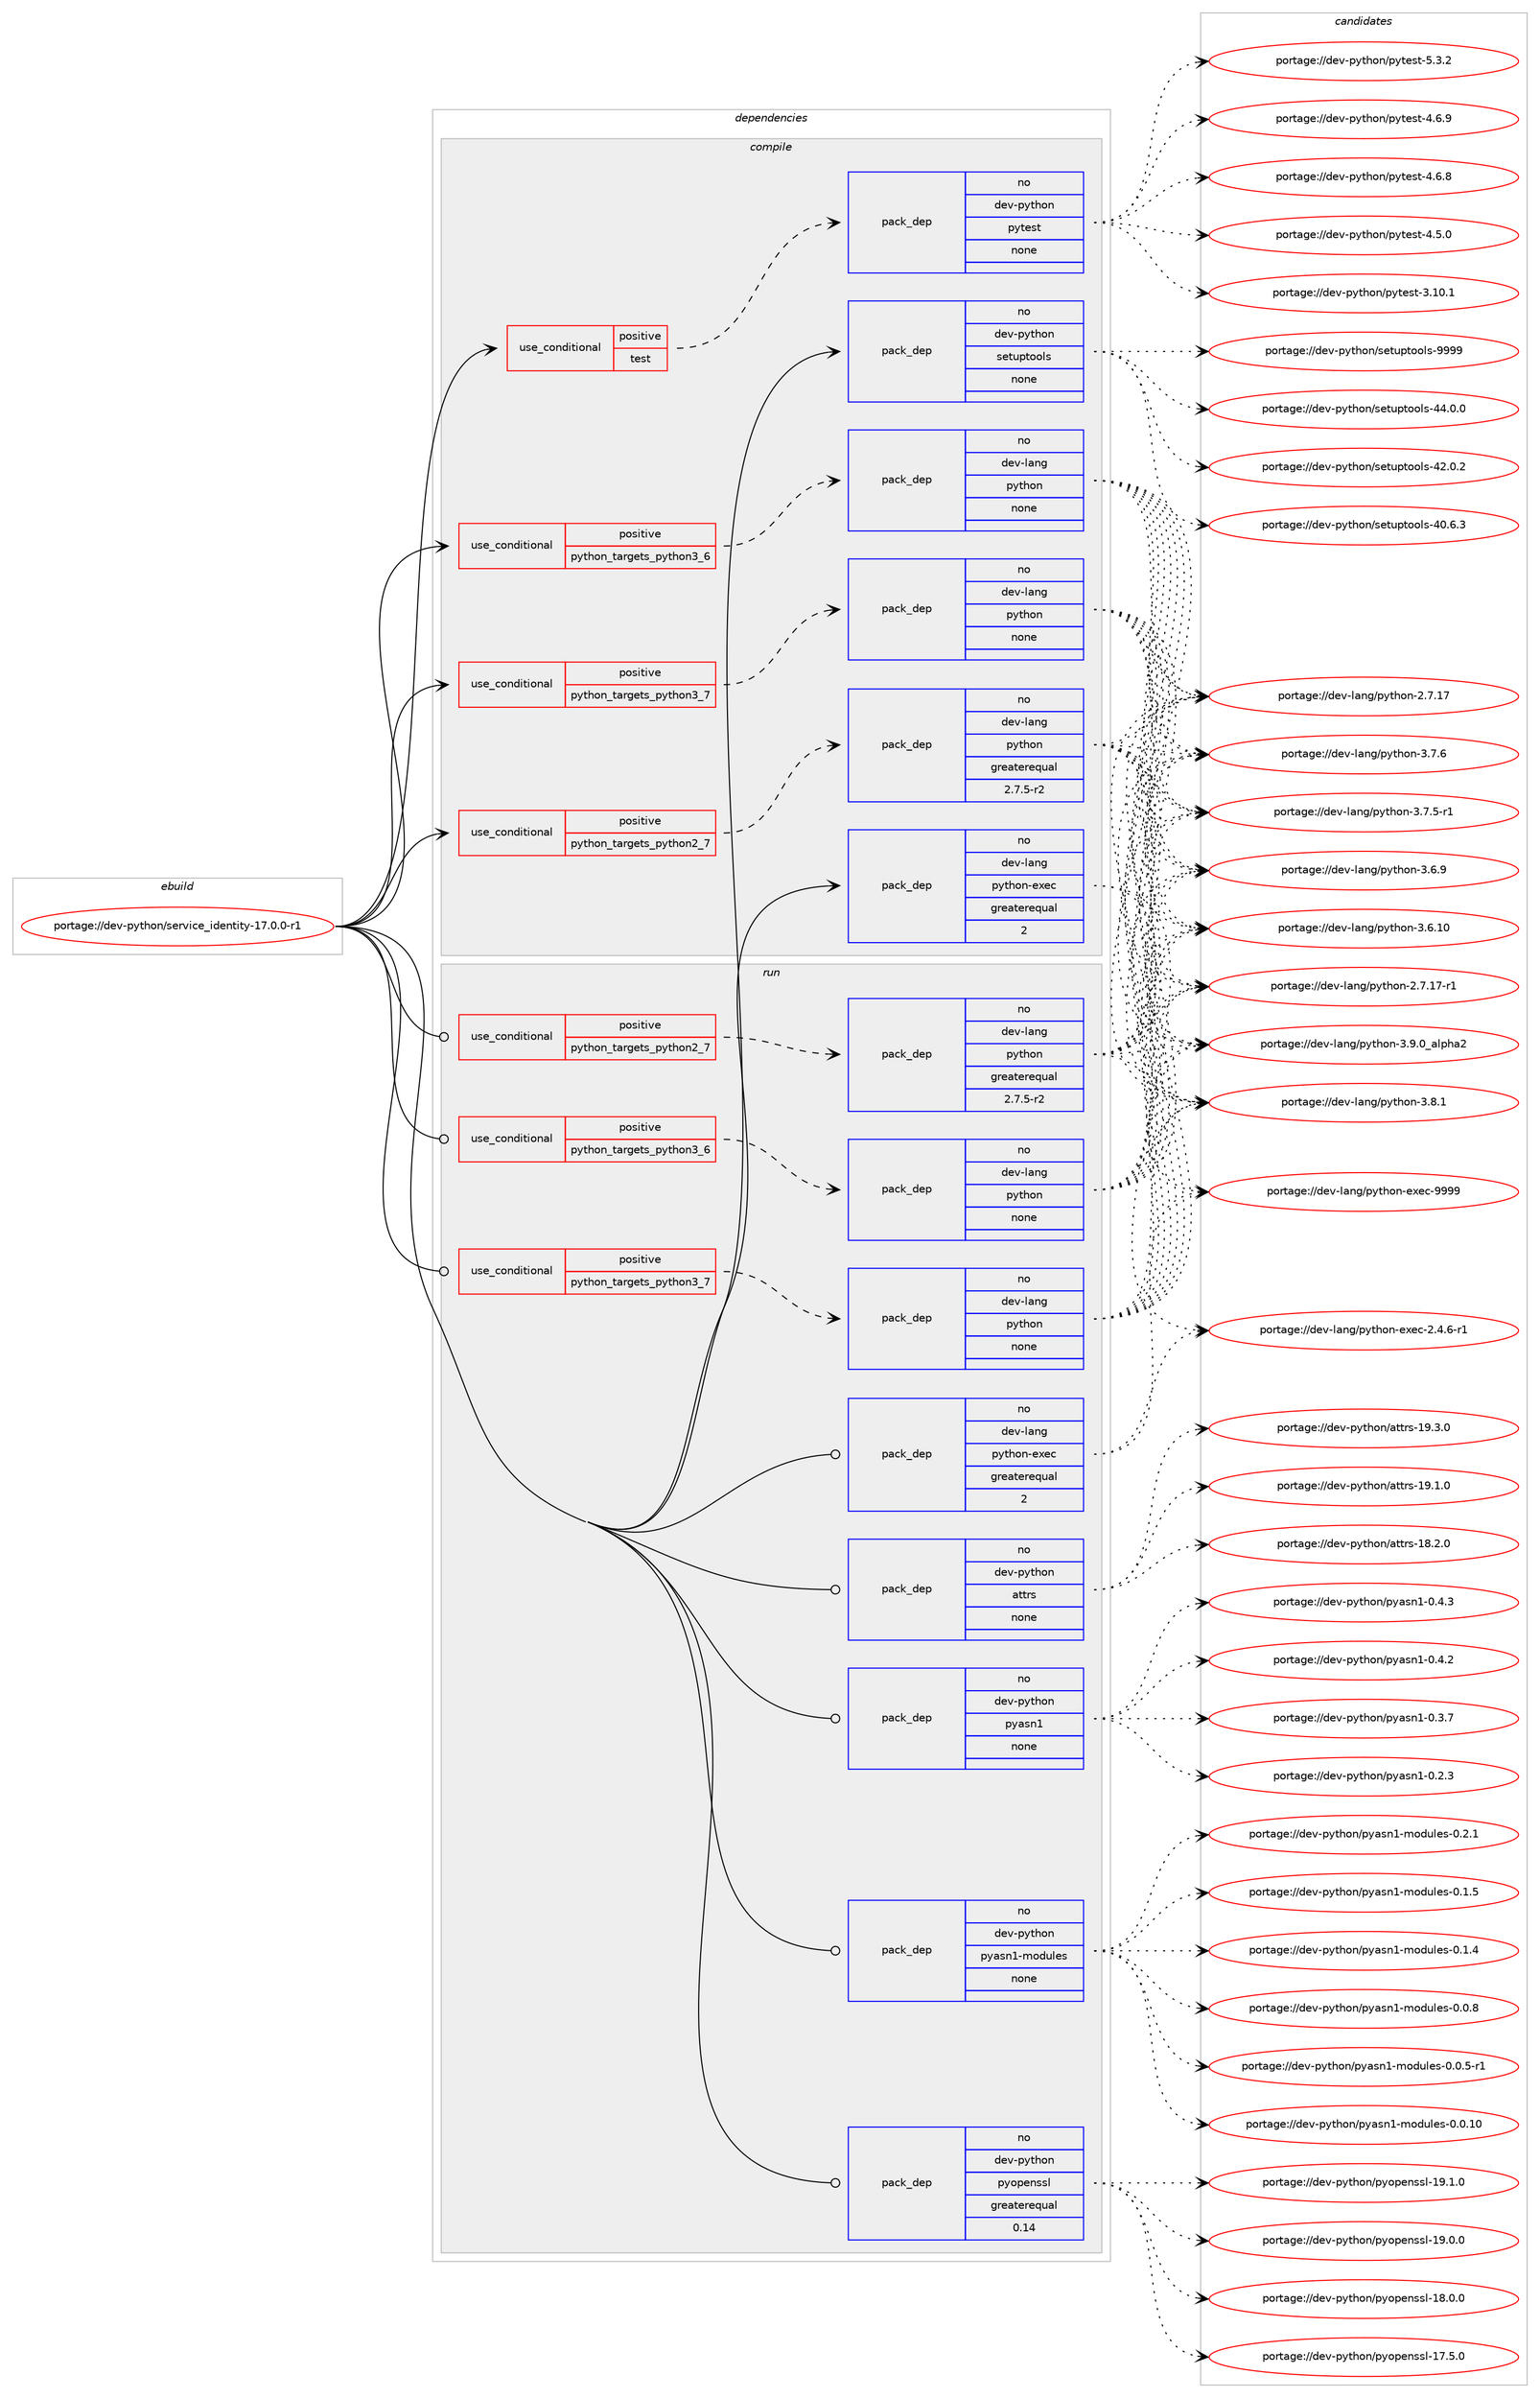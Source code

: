 digraph prolog {

# *************
# Graph options
# *************

newrank=true;
concentrate=true;
compound=true;
graph [rankdir=LR,fontname=Helvetica,fontsize=10,ranksep=1.5];#, ranksep=2.5, nodesep=0.2];
edge  [arrowhead=vee];
node  [fontname=Helvetica,fontsize=10];

# **********
# The ebuild
# **********

subgraph cluster_leftcol {
color=gray;
label=<<i>ebuild</i>>;
id [label="portage://dev-python/service_identity-17.0.0-r1", color=red, width=4, href="../dev-python/service_identity-17.0.0-r1.svg"];
}

# ****************
# The dependencies
# ****************

subgraph cluster_midcol {
color=gray;
label=<<i>dependencies</i>>;
subgraph cluster_compile {
fillcolor="#eeeeee";
style=filled;
label=<<i>compile</i>>;
subgraph cond106167 {
dependency426375 [label=<<TABLE BORDER="0" CELLBORDER="1" CELLSPACING="0" CELLPADDING="4"><TR><TD ROWSPAN="3" CELLPADDING="10">use_conditional</TD></TR><TR><TD>positive</TD></TR><TR><TD>python_targets_python2_7</TD></TR></TABLE>>, shape=none, color=red];
subgraph pack315310 {
dependency426376 [label=<<TABLE BORDER="0" CELLBORDER="1" CELLSPACING="0" CELLPADDING="4" WIDTH="220"><TR><TD ROWSPAN="6" CELLPADDING="30">pack_dep</TD></TR><TR><TD WIDTH="110">no</TD></TR><TR><TD>dev-lang</TD></TR><TR><TD>python</TD></TR><TR><TD>greaterequal</TD></TR><TR><TD>2.7.5-r2</TD></TR></TABLE>>, shape=none, color=blue];
}
dependency426375:e -> dependency426376:w [weight=20,style="dashed",arrowhead="vee"];
}
id:e -> dependency426375:w [weight=20,style="solid",arrowhead="vee"];
subgraph cond106168 {
dependency426377 [label=<<TABLE BORDER="0" CELLBORDER="1" CELLSPACING="0" CELLPADDING="4"><TR><TD ROWSPAN="3" CELLPADDING="10">use_conditional</TD></TR><TR><TD>positive</TD></TR><TR><TD>python_targets_python3_6</TD></TR></TABLE>>, shape=none, color=red];
subgraph pack315311 {
dependency426378 [label=<<TABLE BORDER="0" CELLBORDER="1" CELLSPACING="0" CELLPADDING="4" WIDTH="220"><TR><TD ROWSPAN="6" CELLPADDING="30">pack_dep</TD></TR><TR><TD WIDTH="110">no</TD></TR><TR><TD>dev-lang</TD></TR><TR><TD>python</TD></TR><TR><TD>none</TD></TR><TR><TD></TD></TR></TABLE>>, shape=none, color=blue];
}
dependency426377:e -> dependency426378:w [weight=20,style="dashed",arrowhead="vee"];
}
id:e -> dependency426377:w [weight=20,style="solid",arrowhead="vee"];
subgraph cond106169 {
dependency426379 [label=<<TABLE BORDER="0" CELLBORDER="1" CELLSPACING="0" CELLPADDING="4"><TR><TD ROWSPAN="3" CELLPADDING="10">use_conditional</TD></TR><TR><TD>positive</TD></TR><TR><TD>python_targets_python3_7</TD></TR></TABLE>>, shape=none, color=red];
subgraph pack315312 {
dependency426380 [label=<<TABLE BORDER="0" CELLBORDER="1" CELLSPACING="0" CELLPADDING="4" WIDTH="220"><TR><TD ROWSPAN="6" CELLPADDING="30">pack_dep</TD></TR><TR><TD WIDTH="110">no</TD></TR><TR><TD>dev-lang</TD></TR><TR><TD>python</TD></TR><TR><TD>none</TD></TR><TR><TD></TD></TR></TABLE>>, shape=none, color=blue];
}
dependency426379:e -> dependency426380:w [weight=20,style="dashed",arrowhead="vee"];
}
id:e -> dependency426379:w [weight=20,style="solid",arrowhead="vee"];
subgraph cond106170 {
dependency426381 [label=<<TABLE BORDER="0" CELLBORDER="1" CELLSPACING="0" CELLPADDING="4"><TR><TD ROWSPAN="3" CELLPADDING="10">use_conditional</TD></TR><TR><TD>positive</TD></TR><TR><TD>test</TD></TR></TABLE>>, shape=none, color=red];
subgraph pack315313 {
dependency426382 [label=<<TABLE BORDER="0" CELLBORDER="1" CELLSPACING="0" CELLPADDING="4" WIDTH="220"><TR><TD ROWSPAN="6" CELLPADDING="30">pack_dep</TD></TR><TR><TD WIDTH="110">no</TD></TR><TR><TD>dev-python</TD></TR><TR><TD>pytest</TD></TR><TR><TD>none</TD></TR><TR><TD></TD></TR></TABLE>>, shape=none, color=blue];
}
dependency426381:e -> dependency426382:w [weight=20,style="dashed",arrowhead="vee"];
}
id:e -> dependency426381:w [weight=20,style="solid",arrowhead="vee"];
subgraph pack315314 {
dependency426383 [label=<<TABLE BORDER="0" CELLBORDER="1" CELLSPACING="0" CELLPADDING="4" WIDTH="220"><TR><TD ROWSPAN="6" CELLPADDING="30">pack_dep</TD></TR><TR><TD WIDTH="110">no</TD></TR><TR><TD>dev-lang</TD></TR><TR><TD>python-exec</TD></TR><TR><TD>greaterequal</TD></TR><TR><TD>2</TD></TR></TABLE>>, shape=none, color=blue];
}
id:e -> dependency426383:w [weight=20,style="solid",arrowhead="vee"];
subgraph pack315315 {
dependency426384 [label=<<TABLE BORDER="0" CELLBORDER="1" CELLSPACING="0" CELLPADDING="4" WIDTH="220"><TR><TD ROWSPAN="6" CELLPADDING="30">pack_dep</TD></TR><TR><TD WIDTH="110">no</TD></TR><TR><TD>dev-python</TD></TR><TR><TD>setuptools</TD></TR><TR><TD>none</TD></TR><TR><TD></TD></TR></TABLE>>, shape=none, color=blue];
}
id:e -> dependency426384:w [weight=20,style="solid",arrowhead="vee"];
}
subgraph cluster_compileandrun {
fillcolor="#eeeeee";
style=filled;
label=<<i>compile and run</i>>;
}
subgraph cluster_run {
fillcolor="#eeeeee";
style=filled;
label=<<i>run</i>>;
subgraph cond106171 {
dependency426385 [label=<<TABLE BORDER="0" CELLBORDER="1" CELLSPACING="0" CELLPADDING="4"><TR><TD ROWSPAN="3" CELLPADDING="10">use_conditional</TD></TR><TR><TD>positive</TD></TR><TR><TD>python_targets_python2_7</TD></TR></TABLE>>, shape=none, color=red];
subgraph pack315316 {
dependency426386 [label=<<TABLE BORDER="0" CELLBORDER="1" CELLSPACING="0" CELLPADDING="4" WIDTH="220"><TR><TD ROWSPAN="6" CELLPADDING="30">pack_dep</TD></TR><TR><TD WIDTH="110">no</TD></TR><TR><TD>dev-lang</TD></TR><TR><TD>python</TD></TR><TR><TD>greaterequal</TD></TR><TR><TD>2.7.5-r2</TD></TR></TABLE>>, shape=none, color=blue];
}
dependency426385:e -> dependency426386:w [weight=20,style="dashed",arrowhead="vee"];
}
id:e -> dependency426385:w [weight=20,style="solid",arrowhead="odot"];
subgraph cond106172 {
dependency426387 [label=<<TABLE BORDER="0" CELLBORDER="1" CELLSPACING="0" CELLPADDING="4"><TR><TD ROWSPAN="3" CELLPADDING="10">use_conditional</TD></TR><TR><TD>positive</TD></TR><TR><TD>python_targets_python3_6</TD></TR></TABLE>>, shape=none, color=red];
subgraph pack315317 {
dependency426388 [label=<<TABLE BORDER="0" CELLBORDER="1" CELLSPACING="0" CELLPADDING="4" WIDTH="220"><TR><TD ROWSPAN="6" CELLPADDING="30">pack_dep</TD></TR><TR><TD WIDTH="110">no</TD></TR><TR><TD>dev-lang</TD></TR><TR><TD>python</TD></TR><TR><TD>none</TD></TR><TR><TD></TD></TR></TABLE>>, shape=none, color=blue];
}
dependency426387:e -> dependency426388:w [weight=20,style="dashed",arrowhead="vee"];
}
id:e -> dependency426387:w [weight=20,style="solid",arrowhead="odot"];
subgraph cond106173 {
dependency426389 [label=<<TABLE BORDER="0" CELLBORDER="1" CELLSPACING="0" CELLPADDING="4"><TR><TD ROWSPAN="3" CELLPADDING="10">use_conditional</TD></TR><TR><TD>positive</TD></TR><TR><TD>python_targets_python3_7</TD></TR></TABLE>>, shape=none, color=red];
subgraph pack315318 {
dependency426390 [label=<<TABLE BORDER="0" CELLBORDER="1" CELLSPACING="0" CELLPADDING="4" WIDTH="220"><TR><TD ROWSPAN="6" CELLPADDING="30">pack_dep</TD></TR><TR><TD WIDTH="110">no</TD></TR><TR><TD>dev-lang</TD></TR><TR><TD>python</TD></TR><TR><TD>none</TD></TR><TR><TD></TD></TR></TABLE>>, shape=none, color=blue];
}
dependency426389:e -> dependency426390:w [weight=20,style="dashed",arrowhead="vee"];
}
id:e -> dependency426389:w [weight=20,style="solid",arrowhead="odot"];
subgraph pack315319 {
dependency426391 [label=<<TABLE BORDER="0" CELLBORDER="1" CELLSPACING="0" CELLPADDING="4" WIDTH="220"><TR><TD ROWSPAN="6" CELLPADDING="30">pack_dep</TD></TR><TR><TD WIDTH="110">no</TD></TR><TR><TD>dev-lang</TD></TR><TR><TD>python-exec</TD></TR><TR><TD>greaterequal</TD></TR><TR><TD>2</TD></TR></TABLE>>, shape=none, color=blue];
}
id:e -> dependency426391:w [weight=20,style="solid",arrowhead="odot"];
subgraph pack315320 {
dependency426392 [label=<<TABLE BORDER="0" CELLBORDER="1" CELLSPACING="0" CELLPADDING="4" WIDTH="220"><TR><TD ROWSPAN="6" CELLPADDING="30">pack_dep</TD></TR><TR><TD WIDTH="110">no</TD></TR><TR><TD>dev-python</TD></TR><TR><TD>attrs</TD></TR><TR><TD>none</TD></TR><TR><TD></TD></TR></TABLE>>, shape=none, color=blue];
}
id:e -> dependency426392:w [weight=20,style="solid",arrowhead="odot"];
subgraph pack315321 {
dependency426393 [label=<<TABLE BORDER="0" CELLBORDER="1" CELLSPACING="0" CELLPADDING="4" WIDTH="220"><TR><TD ROWSPAN="6" CELLPADDING="30">pack_dep</TD></TR><TR><TD WIDTH="110">no</TD></TR><TR><TD>dev-python</TD></TR><TR><TD>pyasn1</TD></TR><TR><TD>none</TD></TR><TR><TD></TD></TR></TABLE>>, shape=none, color=blue];
}
id:e -> dependency426393:w [weight=20,style="solid",arrowhead="odot"];
subgraph pack315322 {
dependency426394 [label=<<TABLE BORDER="0" CELLBORDER="1" CELLSPACING="0" CELLPADDING="4" WIDTH="220"><TR><TD ROWSPAN="6" CELLPADDING="30">pack_dep</TD></TR><TR><TD WIDTH="110">no</TD></TR><TR><TD>dev-python</TD></TR><TR><TD>pyasn1-modules</TD></TR><TR><TD>none</TD></TR><TR><TD></TD></TR></TABLE>>, shape=none, color=blue];
}
id:e -> dependency426394:w [weight=20,style="solid",arrowhead="odot"];
subgraph pack315323 {
dependency426395 [label=<<TABLE BORDER="0" CELLBORDER="1" CELLSPACING="0" CELLPADDING="4" WIDTH="220"><TR><TD ROWSPAN="6" CELLPADDING="30">pack_dep</TD></TR><TR><TD WIDTH="110">no</TD></TR><TR><TD>dev-python</TD></TR><TR><TD>pyopenssl</TD></TR><TR><TD>greaterequal</TD></TR><TR><TD>0.14</TD></TR></TABLE>>, shape=none, color=blue];
}
id:e -> dependency426395:w [weight=20,style="solid",arrowhead="odot"];
}
}

# **************
# The candidates
# **************

subgraph cluster_choices {
rank=same;
color=gray;
label=<<i>candidates</i>>;

subgraph choice315310 {
color=black;
nodesep=1;
choice10010111845108971101034711212111610411111045514657464895971081121049750 [label="portage://dev-lang/python-3.9.0_alpha2", color=red, width=4,href="../dev-lang/python-3.9.0_alpha2.svg"];
choice100101118451089711010347112121116104111110455146564649 [label="portage://dev-lang/python-3.8.1", color=red, width=4,href="../dev-lang/python-3.8.1.svg"];
choice100101118451089711010347112121116104111110455146554654 [label="portage://dev-lang/python-3.7.6", color=red, width=4,href="../dev-lang/python-3.7.6.svg"];
choice1001011184510897110103471121211161041111104551465546534511449 [label="portage://dev-lang/python-3.7.5-r1", color=red, width=4,href="../dev-lang/python-3.7.5-r1.svg"];
choice100101118451089711010347112121116104111110455146544657 [label="portage://dev-lang/python-3.6.9", color=red, width=4,href="../dev-lang/python-3.6.9.svg"];
choice10010111845108971101034711212111610411111045514654464948 [label="portage://dev-lang/python-3.6.10", color=red, width=4,href="../dev-lang/python-3.6.10.svg"];
choice100101118451089711010347112121116104111110455046554649554511449 [label="portage://dev-lang/python-2.7.17-r1", color=red, width=4,href="../dev-lang/python-2.7.17-r1.svg"];
choice10010111845108971101034711212111610411111045504655464955 [label="portage://dev-lang/python-2.7.17", color=red, width=4,href="../dev-lang/python-2.7.17.svg"];
dependency426376:e -> choice10010111845108971101034711212111610411111045514657464895971081121049750:w [style=dotted,weight="100"];
dependency426376:e -> choice100101118451089711010347112121116104111110455146564649:w [style=dotted,weight="100"];
dependency426376:e -> choice100101118451089711010347112121116104111110455146554654:w [style=dotted,weight="100"];
dependency426376:e -> choice1001011184510897110103471121211161041111104551465546534511449:w [style=dotted,weight="100"];
dependency426376:e -> choice100101118451089711010347112121116104111110455146544657:w [style=dotted,weight="100"];
dependency426376:e -> choice10010111845108971101034711212111610411111045514654464948:w [style=dotted,weight="100"];
dependency426376:e -> choice100101118451089711010347112121116104111110455046554649554511449:w [style=dotted,weight="100"];
dependency426376:e -> choice10010111845108971101034711212111610411111045504655464955:w [style=dotted,weight="100"];
}
subgraph choice315311 {
color=black;
nodesep=1;
choice10010111845108971101034711212111610411111045514657464895971081121049750 [label="portage://dev-lang/python-3.9.0_alpha2", color=red, width=4,href="../dev-lang/python-3.9.0_alpha2.svg"];
choice100101118451089711010347112121116104111110455146564649 [label="portage://dev-lang/python-3.8.1", color=red, width=4,href="../dev-lang/python-3.8.1.svg"];
choice100101118451089711010347112121116104111110455146554654 [label="portage://dev-lang/python-3.7.6", color=red, width=4,href="../dev-lang/python-3.7.6.svg"];
choice1001011184510897110103471121211161041111104551465546534511449 [label="portage://dev-lang/python-3.7.5-r1", color=red, width=4,href="../dev-lang/python-3.7.5-r1.svg"];
choice100101118451089711010347112121116104111110455146544657 [label="portage://dev-lang/python-3.6.9", color=red, width=4,href="../dev-lang/python-3.6.9.svg"];
choice10010111845108971101034711212111610411111045514654464948 [label="portage://dev-lang/python-3.6.10", color=red, width=4,href="../dev-lang/python-3.6.10.svg"];
choice100101118451089711010347112121116104111110455046554649554511449 [label="portage://dev-lang/python-2.7.17-r1", color=red, width=4,href="../dev-lang/python-2.7.17-r1.svg"];
choice10010111845108971101034711212111610411111045504655464955 [label="portage://dev-lang/python-2.7.17", color=red, width=4,href="../dev-lang/python-2.7.17.svg"];
dependency426378:e -> choice10010111845108971101034711212111610411111045514657464895971081121049750:w [style=dotted,weight="100"];
dependency426378:e -> choice100101118451089711010347112121116104111110455146564649:w [style=dotted,weight="100"];
dependency426378:e -> choice100101118451089711010347112121116104111110455146554654:w [style=dotted,weight="100"];
dependency426378:e -> choice1001011184510897110103471121211161041111104551465546534511449:w [style=dotted,weight="100"];
dependency426378:e -> choice100101118451089711010347112121116104111110455146544657:w [style=dotted,weight="100"];
dependency426378:e -> choice10010111845108971101034711212111610411111045514654464948:w [style=dotted,weight="100"];
dependency426378:e -> choice100101118451089711010347112121116104111110455046554649554511449:w [style=dotted,weight="100"];
dependency426378:e -> choice10010111845108971101034711212111610411111045504655464955:w [style=dotted,weight="100"];
}
subgraph choice315312 {
color=black;
nodesep=1;
choice10010111845108971101034711212111610411111045514657464895971081121049750 [label="portage://dev-lang/python-3.9.0_alpha2", color=red, width=4,href="../dev-lang/python-3.9.0_alpha2.svg"];
choice100101118451089711010347112121116104111110455146564649 [label="portage://dev-lang/python-3.8.1", color=red, width=4,href="../dev-lang/python-3.8.1.svg"];
choice100101118451089711010347112121116104111110455146554654 [label="portage://dev-lang/python-3.7.6", color=red, width=4,href="../dev-lang/python-3.7.6.svg"];
choice1001011184510897110103471121211161041111104551465546534511449 [label="portage://dev-lang/python-3.7.5-r1", color=red, width=4,href="../dev-lang/python-3.7.5-r1.svg"];
choice100101118451089711010347112121116104111110455146544657 [label="portage://dev-lang/python-3.6.9", color=red, width=4,href="../dev-lang/python-3.6.9.svg"];
choice10010111845108971101034711212111610411111045514654464948 [label="portage://dev-lang/python-3.6.10", color=red, width=4,href="../dev-lang/python-3.6.10.svg"];
choice100101118451089711010347112121116104111110455046554649554511449 [label="portage://dev-lang/python-2.7.17-r1", color=red, width=4,href="../dev-lang/python-2.7.17-r1.svg"];
choice10010111845108971101034711212111610411111045504655464955 [label="portage://dev-lang/python-2.7.17", color=red, width=4,href="../dev-lang/python-2.7.17.svg"];
dependency426380:e -> choice10010111845108971101034711212111610411111045514657464895971081121049750:w [style=dotted,weight="100"];
dependency426380:e -> choice100101118451089711010347112121116104111110455146564649:w [style=dotted,weight="100"];
dependency426380:e -> choice100101118451089711010347112121116104111110455146554654:w [style=dotted,weight="100"];
dependency426380:e -> choice1001011184510897110103471121211161041111104551465546534511449:w [style=dotted,weight="100"];
dependency426380:e -> choice100101118451089711010347112121116104111110455146544657:w [style=dotted,weight="100"];
dependency426380:e -> choice10010111845108971101034711212111610411111045514654464948:w [style=dotted,weight="100"];
dependency426380:e -> choice100101118451089711010347112121116104111110455046554649554511449:w [style=dotted,weight="100"];
dependency426380:e -> choice10010111845108971101034711212111610411111045504655464955:w [style=dotted,weight="100"];
}
subgraph choice315313 {
color=black;
nodesep=1;
choice1001011184511212111610411111047112121116101115116455346514650 [label="portage://dev-python/pytest-5.3.2", color=red, width=4,href="../dev-python/pytest-5.3.2.svg"];
choice1001011184511212111610411111047112121116101115116455246544657 [label="portage://dev-python/pytest-4.6.9", color=red, width=4,href="../dev-python/pytest-4.6.9.svg"];
choice1001011184511212111610411111047112121116101115116455246544656 [label="portage://dev-python/pytest-4.6.8", color=red, width=4,href="../dev-python/pytest-4.6.8.svg"];
choice1001011184511212111610411111047112121116101115116455246534648 [label="portage://dev-python/pytest-4.5.0", color=red, width=4,href="../dev-python/pytest-4.5.0.svg"];
choice100101118451121211161041111104711212111610111511645514649484649 [label="portage://dev-python/pytest-3.10.1", color=red, width=4,href="../dev-python/pytest-3.10.1.svg"];
dependency426382:e -> choice1001011184511212111610411111047112121116101115116455346514650:w [style=dotted,weight="100"];
dependency426382:e -> choice1001011184511212111610411111047112121116101115116455246544657:w [style=dotted,weight="100"];
dependency426382:e -> choice1001011184511212111610411111047112121116101115116455246544656:w [style=dotted,weight="100"];
dependency426382:e -> choice1001011184511212111610411111047112121116101115116455246534648:w [style=dotted,weight="100"];
dependency426382:e -> choice100101118451121211161041111104711212111610111511645514649484649:w [style=dotted,weight="100"];
}
subgraph choice315314 {
color=black;
nodesep=1;
choice10010111845108971101034711212111610411111045101120101994557575757 [label="portage://dev-lang/python-exec-9999", color=red, width=4,href="../dev-lang/python-exec-9999.svg"];
choice10010111845108971101034711212111610411111045101120101994550465246544511449 [label="portage://dev-lang/python-exec-2.4.6-r1", color=red, width=4,href="../dev-lang/python-exec-2.4.6-r1.svg"];
dependency426383:e -> choice10010111845108971101034711212111610411111045101120101994557575757:w [style=dotted,weight="100"];
dependency426383:e -> choice10010111845108971101034711212111610411111045101120101994550465246544511449:w [style=dotted,weight="100"];
}
subgraph choice315315 {
color=black;
nodesep=1;
choice10010111845112121116104111110471151011161171121161111111081154557575757 [label="portage://dev-python/setuptools-9999", color=red, width=4,href="../dev-python/setuptools-9999.svg"];
choice100101118451121211161041111104711510111611711211611111110811545525246484648 [label="portage://dev-python/setuptools-44.0.0", color=red, width=4,href="../dev-python/setuptools-44.0.0.svg"];
choice100101118451121211161041111104711510111611711211611111110811545525046484650 [label="portage://dev-python/setuptools-42.0.2", color=red, width=4,href="../dev-python/setuptools-42.0.2.svg"];
choice100101118451121211161041111104711510111611711211611111110811545524846544651 [label="portage://dev-python/setuptools-40.6.3", color=red, width=4,href="../dev-python/setuptools-40.6.3.svg"];
dependency426384:e -> choice10010111845112121116104111110471151011161171121161111111081154557575757:w [style=dotted,weight="100"];
dependency426384:e -> choice100101118451121211161041111104711510111611711211611111110811545525246484648:w [style=dotted,weight="100"];
dependency426384:e -> choice100101118451121211161041111104711510111611711211611111110811545525046484650:w [style=dotted,weight="100"];
dependency426384:e -> choice100101118451121211161041111104711510111611711211611111110811545524846544651:w [style=dotted,weight="100"];
}
subgraph choice315316 {
color=black;
nodesep=1;
choice10010111845108971101034711212111610411111045514657464895971081121049750 [label="portage://dev-lang/python-3.9.0_alpha2", color=red, width=4,href="../dev-lang/python-3.9.0_alpha2.svg"];
choice100101118451089711010347112121116104111110455146564649 [label="portage://dev-lang/python-3.8.1", color=red, width=4,href="../dev-lang/python-3.8.1.svg"];
choice100101118451089711010347112121116104111110455146554654 [label="portage://dev-lang/python-3.7.6", color=red, width=4,href="../dev-lang/python-3.7.6.svg"];
choice1001011184510897110103471121211161041111104551465546534511449 [label="portage://dev-lang/python-3.7.5-r1", color=red, width=4,href="../dev-lang/python-3.7.5-r1.svg"];
choice100101118451089711010347112121116104111110455146544657 [label="portage://dev-lang/python-3.6.9", color=red, width=4,href="../dev-lang/python-3.6.9.svg"];
choice10010111845108971101034711212111610411111045514654464948 [label="portage://dev-lang/python-3.6.10", color=red, width=4,href="../dev-lang/python-3.6.10.svg"];
choice100101118451089711010347112121116104111110455046554649554511449 [label="portage://dev-lang/python-2.7.17-r1", color=red, width=4,href="../dev-lang/python-2.7.17-r1.svg"];
choice10010111845108971101034711212111610411111045504655464955 [label="portage://dev-lang/python-2.7.17", color=red, width=4,href="../dev-lang/python-2.7.17.svg"];
dependency426386:e -> choice10010111845108971101034711212111610411111045514657464895971081121049750:w [style=dotted,weight="100"];
dependency426386:e -> choice100101118451089711010347112121116104111110455146564649:w [style=dotted,weight="100"];
dependency426386:e -> choice100101118451089711010347112121116104111110455146554654:w [style=dotted,weight="100"];
dependency426386:e -> choice1001011184510897110103471121211161041111104551465546534511449:w [style=dotted,weight="100"];
dependency426386:e -> choice100101118451089711010347112121116104111110455146544657:w [style=dotted,weight="100"];
dependency426386:e -> choice10010111845108971101034711212111610411111045514654464948:w [style=dotted,weight="100"];
dependency426386:e -> choice100101118451089711010347112121116104111110455046554649554511449:w [style=dotted,weight="100"];
dependency426386:e -> choice10010111845108971101034711212111610411111045504655464955:w [style=dotted,weight="100"];
}
subgraph choice315317 {
color=black;
nodesep=1;
choice10010111845108971101034711212111610411111045514657464895971081121049750 [label="portage://dev-lang/python-3.9.0_alpha2", color=red, width=4,href="../dev-lang/python-3.9.0_alpha2.svg"];
choice100101118451089711010347112121116104111110455146564649 [label="portage://dev-lang/python-3.8.1", color=red, width=4,href="../dev-lang/python-3.8.1.svg"];
choice100101118451089711010347112121116104111110455146554654 [label="portage://dev-lang/python-3.7.6", color=red, width=4,href="../dev-lang/python-3.7.6.svg"];
choice1001011184510897110103471121211161041111104551465546534511449 [label="portage://dev-lang/python-3.7.5-r1", color=red, width=4,href="../dev-lang/python-3.7.5-r1.svg"];
choice100101118451089711010347112121116104111110455146544657 [label="portage://dev-lang/python-3.6.9", color=red, width=4,href="../dev-lang/python-3.6.9.svg"];
choice10010111845108971101034711212111610411111045514654464948 [label="portage://dev-lang/python-3.6.10", color=red, width=4,href="../dev-lang/python-3.6.10.svg"];
choice100101118451089711010347112121116104111110455046554649554511449 [label="portage://dev-lang/python-2.7.17-r1", color=red, width=4,href="../dev-lang/python-2.7.17-r1.svg"];
choice10010111845108971101034711212111610411111045504655464955 [label="portage://dev-lang/python-2.7.17", color=red, width=4,href="../dev-lang/python-2.7.17.svg"];
dependency426388:e -> choice10010111845108971101034711212111610411111045514657464895971081121049750:w [style=dotted,weight="100"];
dependency426388:e -> choice100101118451089711010347112121116104111110455146564649:w [style=dotted,weight="100"];
dependency426388:e -> choice100101118451089711010347112121116104111110455146554654:w [style=dotted,weight="100"];
dependency426388:e -> choice1001011184510897110103471121211161041111104551465546534511449:w [style=dotted,weight="100"];
dependency426388:e -> choice100101118451089711010347112121116104111110455146544657:w [style=dotted,weight="100"];
dependency426388:e -> choice10010111845108971101034711212111610411111045514654464948:w [style=dotted,weight="100"];
dependency426388:e -> choice100101118451089711010347112121116104111110455046554649554511449:w [style=dotted,weight="100"];
dependency426388:e -> choice10010111845108971101034711212111610411111045504655464955:w [style=dotted,weight="100"];
}
subgraph choice315318 {
color=black;
nodesep=1;
choice10010111845108971101034711212111610411111045514657464895971081121049750 [label="portage://dev-lang/python-3.9.0_alpha2", color=red, width=4,href="../dev-lang/python-3.9.0_alpha2.svg"];
choice100101118451089711010347112121116104111110455146564649 [label="portage://dev-lang/python-3.8.1", color=red, width=4,href="../dev-lang/python-3.8.1.svg"];
choice100101118451089711010347112121116104111110455146554654 [label="portage://dev-lang/python-3.7.6", color=red, width=4,href="../dev-lang/python-3.7.6.svg"];
choice1001011184510897110103471121211161041111104551465546534511449 [label="portage://dev-lang/python-3.7.5-r1", color=red, width=4,href="../dev-lang/python-3.7.5-r1.svg"];
choice100101118451089711010347112121116104111110455146544657 [label="portage://dev-lang/python-3.6.9", color=red, width=4,href="../dev-lang/python-3.6.9.svg"];
choice10010111845108971101034711212111610411111045514654464948 [label="portage://dev-lang/python-3.6.10", color=red, width=4,href="../dev-lang/python-3.6.10.svg"];
choice100101118451089711010347112121116104111110455046554649554511449 [label="portage://dev-lang/python-2.7.17-r1", color=red, width=4,href="../dev-lang/python-2.7.17-r1.svg"];
choice10010111845108971101034711212111610411111045504655464955 [label="portage://dev-lang/python-2.7.17", color=red, width=4,href="../dev-lang/python-2.7.17.svg"];
dependency426390:e -> choice10010111845108971101034711212111610411111045514657464895971081121049750:w [style=dotted,weight="100"];
dependency426390:e -> choice100101118451089711010347112121116104111110455146564649:w [style=dotted,weight="100"];
dependency426390:e -> choice100101118451089711010347112121116104111110455146554654:w [style=dotted,weight="100"];
dependency426390:e -> choice1001011184510897110103471121211161041111104551465546534511449:w [style=dotted,weight="100"];
dependency426390:e -> choice100101118451089711010347112121116104111110455146544657:w [style=dotted,weight="100"];
dependency426390:e -> choice10010111845108971101034711212111610411111045514654464948:w [style=dotted,weight="100"];
dependency426390:e -> choice100101118451089711010347112121116104111110455046554649554511449:w [style=dotted,weight="100"];
dependency426390:e -> choice10010111845108971101034711212111610411111045504655464955:w [style=dotted,weight="100"];
}
subgraph choice315319 {
color=black;
nodesep=1;
choice10010111845108971101034711212111610411111045101120101994557575757 [label="portage://dev-lang/python-exec-9999", color=red, width=4,href="../dev-lang/python-exec-9999.svg"];
choice10010111845108971101034711212111610411111045101120101994550465246544511449 [label="portage://dev-lang/python-exec-2.4.6-r1", color=red, width=4,href="../dev-lang/python-exec-2.4.6-r1.svg"];
dependency426391:e -> choice10010111845108971101034711212111610411111045101120101994557575757:w [style=dotted,weight="100"];
dependency426391:e -> choice10010111845108971101034711212111610411111045101120101994550465246544511449:w [style=dotted,weight="100"];
}
subgraph choice315320 {
color=black;
nodesep=1;
choice10010111845112121116104111110479711611611411545495746514648 [label="portage://dev-python/attrs-19.3.0", color=red, width=4,href="../dev-python/attrs-19.3.0.svg"];
choice10010111845112121116104111110479711611611411545495746494648 [label="portage://dev-python/attrs-19.1.0", color=red, width=4,href="../dev-python/attrs-19.1.0.svg"];
choice10010111845112121116104111110479711611611411545495646504648 [label="portage://dev-python/attrs-18.2.0", color=red, width=4,href="../dev-python/attrs-18.2.0.svg"];
dependency426392:e -> choice10010111845112121116104111110479711611611411545495746514648:w [style=dotted,weight="100"];
dependency426392:e -> choice10010111845112121116104111110479711611611411545495746494648:w [style=dotted,weight="100"];
dependency426392:e -> choice10010111845112121116104111110479711611611411545495646504648:w [style=dotted,weight="100"];
}
subgraph choice315321 {
color=black;
nodesep=1;
choice10010111845112121116104111110471121219711511049454846524651 [label="portage://dev-python/pyasn1-0.4.3", color=red, width=4,href="../dev-python/pyasn1-0.4.3.svg"];
choice10010111845112121116104111110471121219711511049454846524650 [label="portage://dev-python/pyasn1-0.4.2", color=red, width=4,href="../dev-python/pyasn1-0.4.2.svg"];
choice10010111845112121116104111110471121219711511049454846514655 [label="portage://dev-python/pyasn1-0.3.7", color=red, width=4,href="../dev-python/pyasn1-0.3.7.svg"];
choice10010111845112121116104111110471121219711511049454846504651 [label="portage://dev-python/pyasn1-0.2.3", color=red, width=4,href="../dev-python/pyasn1-0.2.3.svg"];
dependency426393:e -> choice10010111845112121116104111110471121219711511049454846524651:w [style=dotted,weight="100"];
dependency426393:e -> choice10010111845112121116104111110471121219711511049454846524650:w [style=dotted,weight="100"];
dependency426393:e -> choice10010111845112121116104111110471121219711511049454846514655:w [style=dotted,weight="100"];
dependency426393:e -> choice10010111845112121116104111110471121219711511049454846504651:w [style=dotted,weight="100"];
}
subgraph choice315322 {
color=black;
nodesep=1;
choice1001011184511212111610411111047112121971151104945109111100117108101115454846504649 [label="portage://dev-python/pyasn1-modules-0.2.1", color=red, width=4,href="../dev-python/pyasn1-modules-0.2.1.svg"];
choice1001011184511212111610411111047112121971151104945109111100117108101115454846494653 [label="portage://dev-python/pyasn1-modules-0.1.5", color=red, width=4,href="../dev-python/pyasn1-modules-0.1.5.svg"];
choice1001011184511212111610411111047112121971151104945109111100117108101115454846494652 [label="portage://dev-python/pyasn1-modules-0.1.4", color=red, width=4,href="../dev-python/pyasn1-modules-0.1.4.svg"];
choice1001011184511212111610411111047112121971151104945109111100117108101115454846484656 [label="portage://dev-python/pyasn1-modules-0.0.8", color=red, width=4,href="../dev-python/pyasn1-modules-0.0.8.svg"];
choice10010111845112121116104111110471121219711511049451091111001171081011154548464846534511449 [label="portage://dev-python/pyasn1-modules-0.0.5-r1", color=red, width=4,href="../dev-python/pyasn1-modules-0.0.5-r1.svg"];
choice100101118451121211161041111104711212197115110494510911110011710810111545484648464948 [label="portage://dev-python/pyasn1-modules-0.0.10", color=red, width=4,href="../dev-python/pyasn1-modules-0.0.10.svg"];
dependency426394:e -> choice1001011184511212111610411111047112121971151104945109111100117108101115454846504649:w [style=dotted,weight="100"];
dependency426394:e -> choice1001011184511212111610411111047112121971151104945109111100117108101115454846494653:w [style=dotted,weight="100"];
dependency426394:e -> choice1001011184511212111610411111047112121971151104945109111100117108101115454846494652:w [style=dotted,weight="100"];
dependency426394:e -> choice1001011184511212111610411111047112121971151104945109111100117108101115454846484656:w [style=dotted,weight="100"];
dependency426394:e -> choice10010111845112121116104111110471121219711511049451091111001171081011154548464846534511449:w [style=dotted,weight="100"];
dependency426394:e -> choice100101118451121211161041111104711212197115110494510911110011710810111545484648464948:w [style=dotted,weight="100"];
}
subgraph choice315323 {
color=black;
nodesep=1;
choice100101118451121211161041111104711212111111210111011511510845495746494648 [label="portage://dev-python/pyopenssl-19.1.0", color=red, width=4,href="../dev-python/pyopenssl-19.1.0.svg"];
choice100101118451121211161041111104711212111111210111011511510845495746484648 [label="portage://dev-python/pyopenssl-19.0.0", color=red, width=4,href="../dev-python/pyopenssl-19.0.0.svg"];
choice100101118451121211161041111104711212111111210111011511510845495646484648 [label="portage://dev-python/pyopenssl-18.0.0", color=red, width=4,href="../dev-python/pyopenssl-18.0.0.svg"];
choice100101118451121211161041111104711212111111210111011511510845495546534648 [label="portage://dev-python/pyopenssl-17.5.0", color=red, width=4,href="../dev-python/pyopenssl-17.5.0.svg"];
dependency426395:e -> choice100101118451121211161041111104711212111111210111011511510845495746494648:w [style=dotted,weight="100"];
dependency426395:e -> choice100101118451121211161041111104711212111111210111011511510845495746484648:w [style=dotted,weight="100"];
dependency426395:e -> choice100101118451121211161041111104711212111111210111011511510845495646484648:w [style=dotted,weight="100"];
dependency426395:e -> choice100101118451121211161041111104711212111111210111011511510845495546534648:w [style=dotted,weight="100"];
}
}

}
